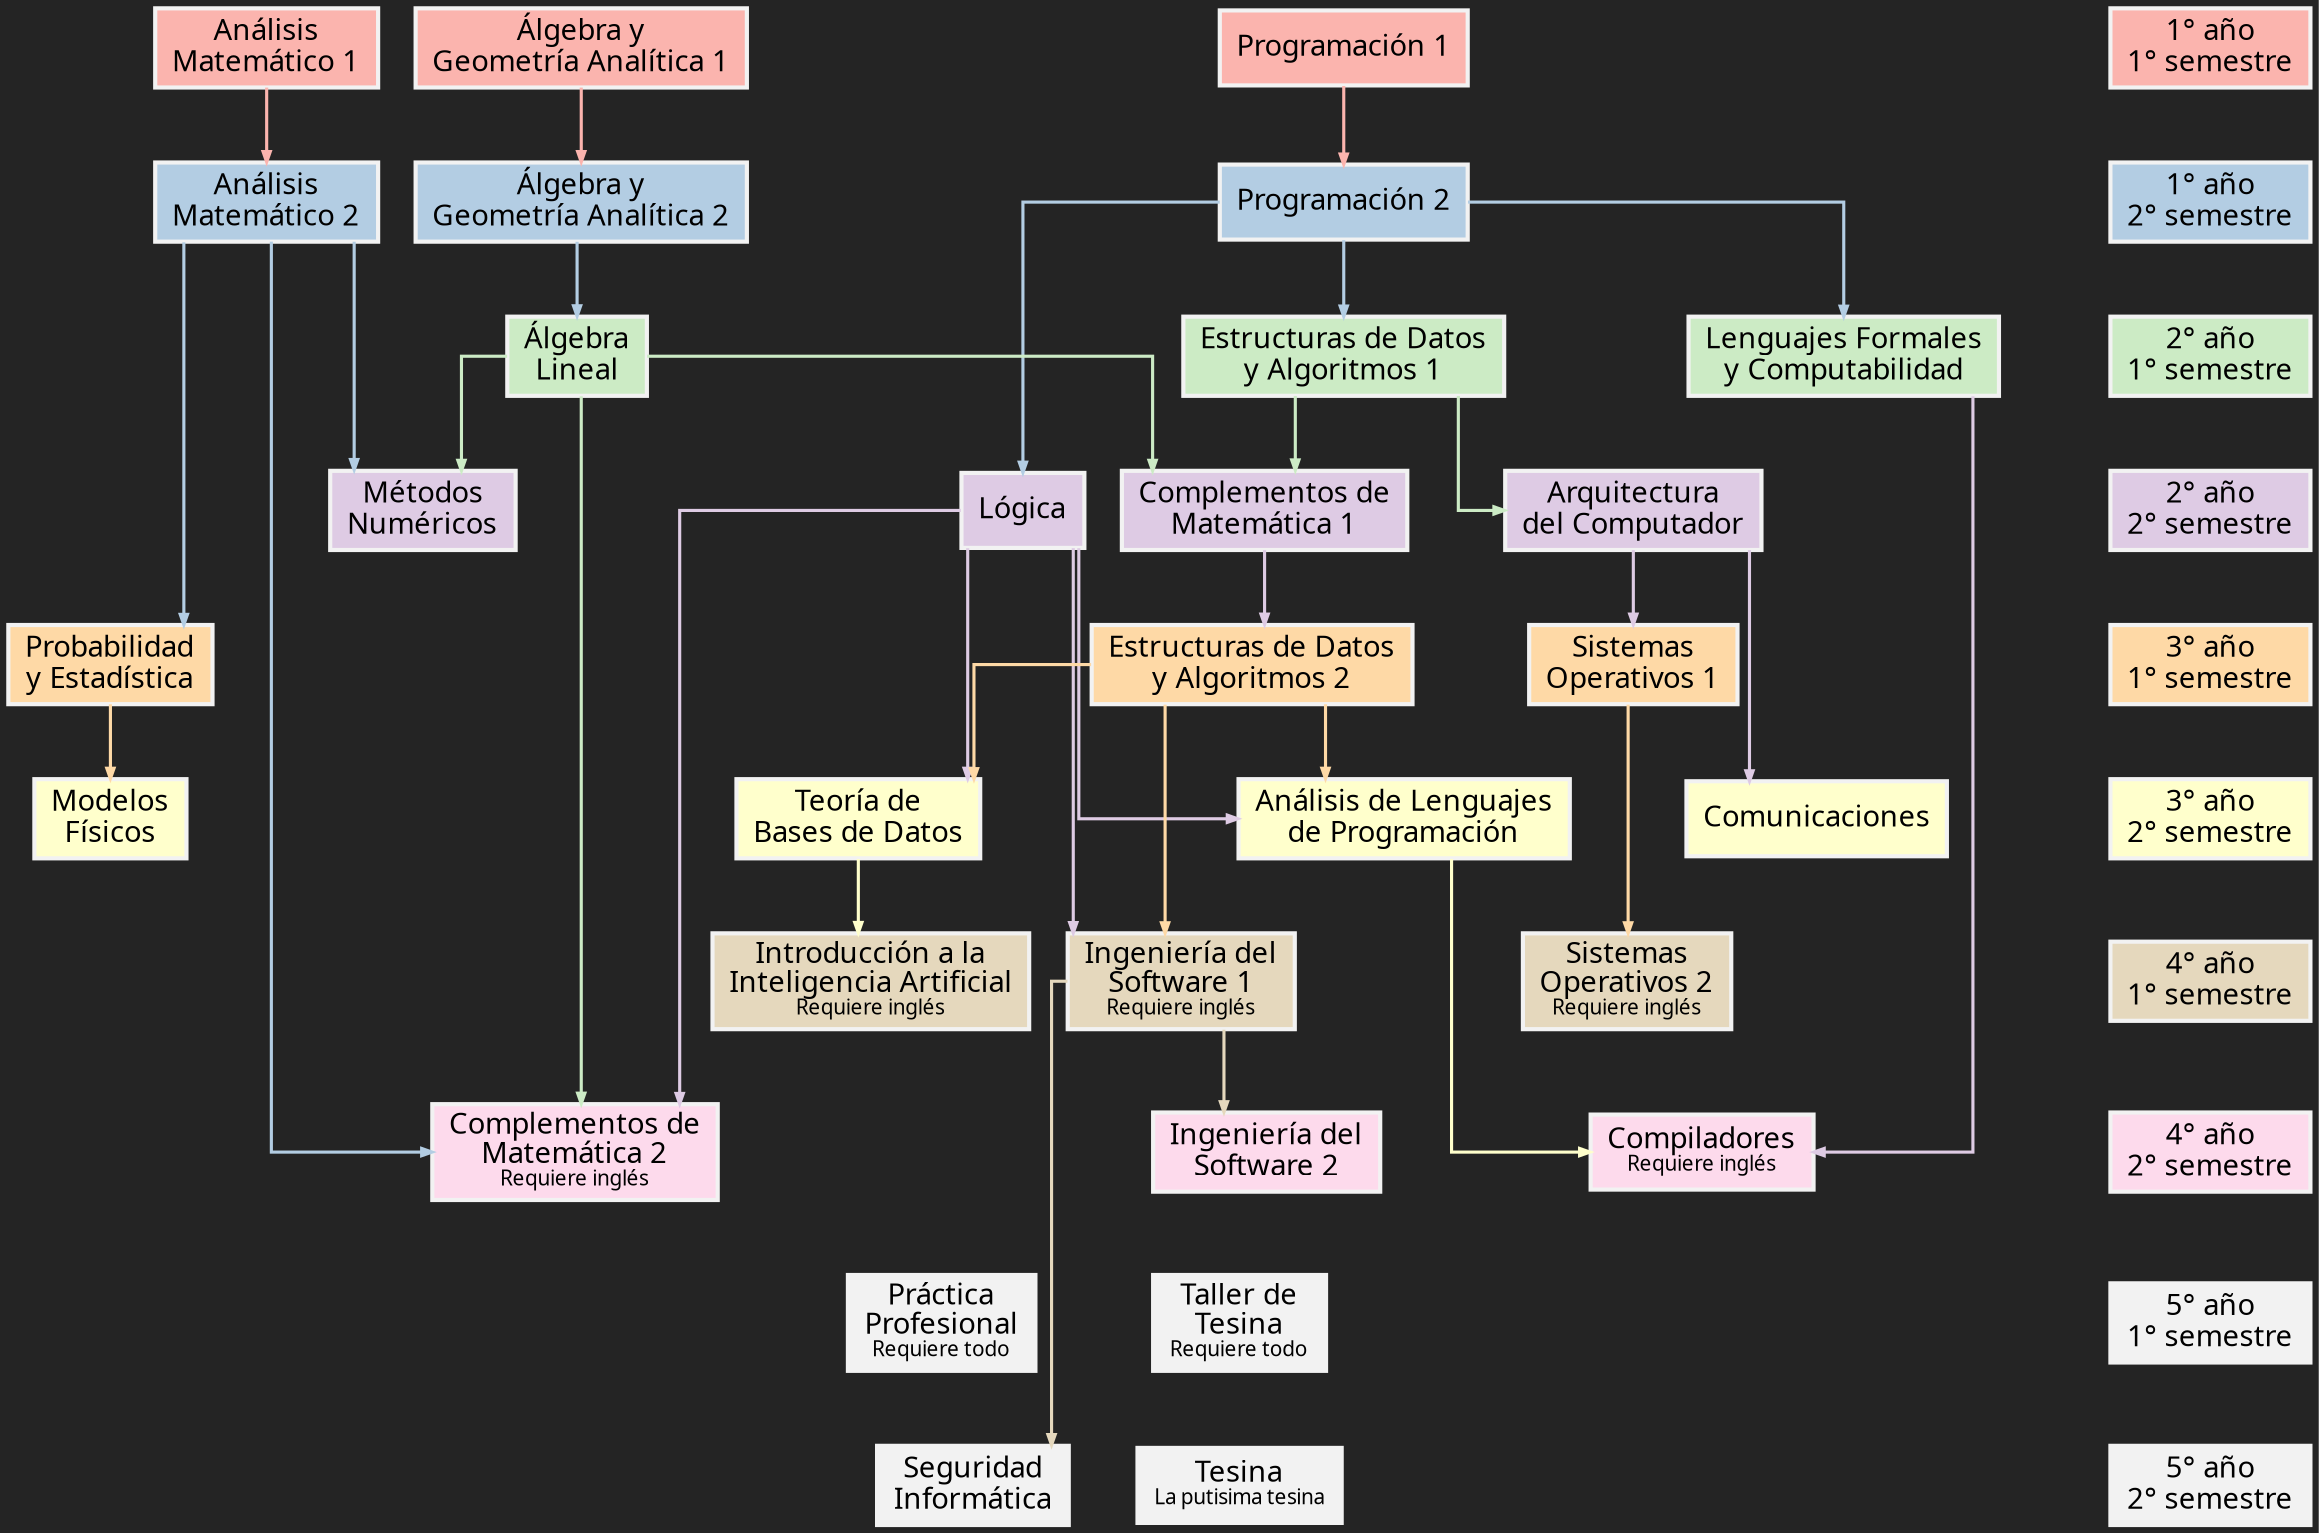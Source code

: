 digraph G {
    node[shape=box, color=9, colorscheme=pastel19, penwidth=2, fontname="BigNoodleTitling"]
    edge[colorscheme=pastel19, penwidth=1.5, arrowsize=0.5]
    splines=ortho
    overlap=scale
    bgcolor=grey14

    {
        rank = same
        node[style=filled, fillcolor=1]
        AyGA1 [label="Álgebra y\nGeometría Analítica 1"]
        Prog1 [label="Programación 1"]
        AM1 [label="Análisis\nMatemático 1"]
        r1 [label="1° año\n1° semestre"]
    }

    {
        rank = same
        node[style=filled, fillcolor=2]
        AyGA2 [label="Álgebra y\nGeometría Analítica 2"]
        Prog2 [label="Programación 2"]
        AM2 [label="Análisis\nMatemático 2"]
        r2 [label="1° año\n2° semestre"]
    }

    {
        rank = same
        node[style=filled, fillcolor=3]
        ALineal [label="Álgebra\nLineal"]
        EDyA1 [label="Estructuras de Datos\ny Algoritmos 1"]
        LFyC [label="Lenguajes Formales\ny Computabilidad"]
        r3 [label="2° año\n1° semestre"]
    }

    {
        rank = same
        node[style=filled, fillcolor=4]
        Metodos [label="Métodos\nNuméricos"]
        CM1 [label="Complementos de\nMatemática 1"]
        Arqui [label="Arquitectura\ndel Computador"]
        Logica [label="Lógica"]
        r4 [label="2° año\n2° semestre"]
    }

    {
        rank = same
        node[style=filled, fillcolor=5]
        ProbYEstd [label="Probabilidad\ny Estadística"]
        EDyA2 [label="Estructuras de Datos\ny Algoritmos 2"]
        SO1 [label="Sistemas\nOperativos 1"]
        r5 [label="3° año\n1° semestre"]
    }
    
    {
        rank = same
        node[style=filled, fillcolor=6]
        ModFis [label="Modelos\nFísicos"]
        Comm [label="Comunicaciones"]
        ALP [label="Análisis de Lenguajes\nde Programación"]
        TBD [label="Teoría de\nBases de Datos"]
        r6 [label="3° año\n2° semestre"]
    }

    {
        rank = same
        node[style=filled, fillcolor=7]
        Soft1 [label=<Ingeniería del<br/>Software 1<br/><FONT POINT-SIZE="10">Requiere inglés</FONT>>]
        SO2 [label=<Sistemas<br/>Operativos 2<br/><FONT POINT-SIZE="10">Requiere inglés</FONT>>]
        IIA [label=<Introducción a la<br/>Inteligencia Artificial<br/><FONT POINT-SIZE="10">Requiere inglés</FONT>>]
        r7 [label="4° año\n1° semestre"]
    }

    {
        rank = same
        node[style=filled, fillcolor=8]
        CM2 [label=<Complementos de<br/>Matemática 2<br/><FONT POINT-SIZE="10">Requiere inglés</FONT>>]
        Soft2 [label="Ingeniería del\nSoftware 2"]
        Compi [label=<Compiladores<br/><FONT POINT-SIZE="10">Requiere inglés</FONT>>]
        r8 [label="4° año\n2° semestre"]
    }

    {
        rank = same
        node[style=filled, fillcolor=9]
        Taller [label=<Taller de<br/>Tesina<br/><FONT POINT-SIZE="10">Requiere todo</FONT>>]
        Practica [label=<Práctica<br/>Profesional<br/><FONT POINT-SIZE="10">Requiere todo</FONT>>]
        r9 [label="5° año\n1° semestre"]
    }

    {
        rank = same
        node[style=filled, fillcolor=9]
        SegInf [label="Seguridad\nInformática"]
        Tesina [label=<Tesina<FONT POINT-SIZE="10"><br/>La putisima tesina</FONT>>]
        r10 [label="5° año\n2° semestre"]
    }

    r1 -> r2 [style=invis]
    r2 -> r3 [style=invis]
    r3 -> r4 [style=invis]
    r4 -> r5 [style=invis]
    r5 -> r6 [style=invis]
    r6 -> r7 [style=invis]
    r7 -> r8 [style=invis]
    r8 -> r9 [style=invis]
    r9 -> r10 [style=invis]
    SegInf -> Practica [style=invis]
    Practica -> Taller [style=invis]
    Taller -> Tesina [style=invis]

    edge [color=1]
    AyGA1 -> AyGA2 
    Prog1 -> Prog2 
    AM1 -> AM2
    edge [color=2]
    AyGA2 -> ALineal
    Prog2 -> EDyA1 
    Prog2 -> LFyC 
    Prog2 -> Logica 
    AM2 -> ProbYEstd 
    AM2 -> Metodos 
    AM2 -> CM2 
    edge [color=3]
    ALineal -> Metodos 
    ALineal -> CM1 
    ALineal -> CM2 
    EDyA1 -> CM1 
    EDyA1 -> Arqui 
    edge [color=4]
    CM1 -> EDyA2 
    Arqui -> Comm 
    Arqui -> SO1 
    Logica -> CM2 
    Logica -> TBD 
    Logica -> ALP 
    Logica -> Soft1 
    LFyC -> Compi
    edge [color=5]
    ProbYEstd -> ModFis
    EDyA2 -> TBD
    EDyA2 -> ALP
    EDyA2 -> Soft1
    // Ingles -> CM2
    // Ingles -> Soft1
    // Ingles -> SO2
    // Ingles -> IIA
    // Ingles -> Compi
    SO1 -> SO2
    edge [color=6]
    TBD -> IIA
    ALP -> Compi
    edge [color=7]
    Soft1 -> Soft2
    Soft1 -> SegInf
}
